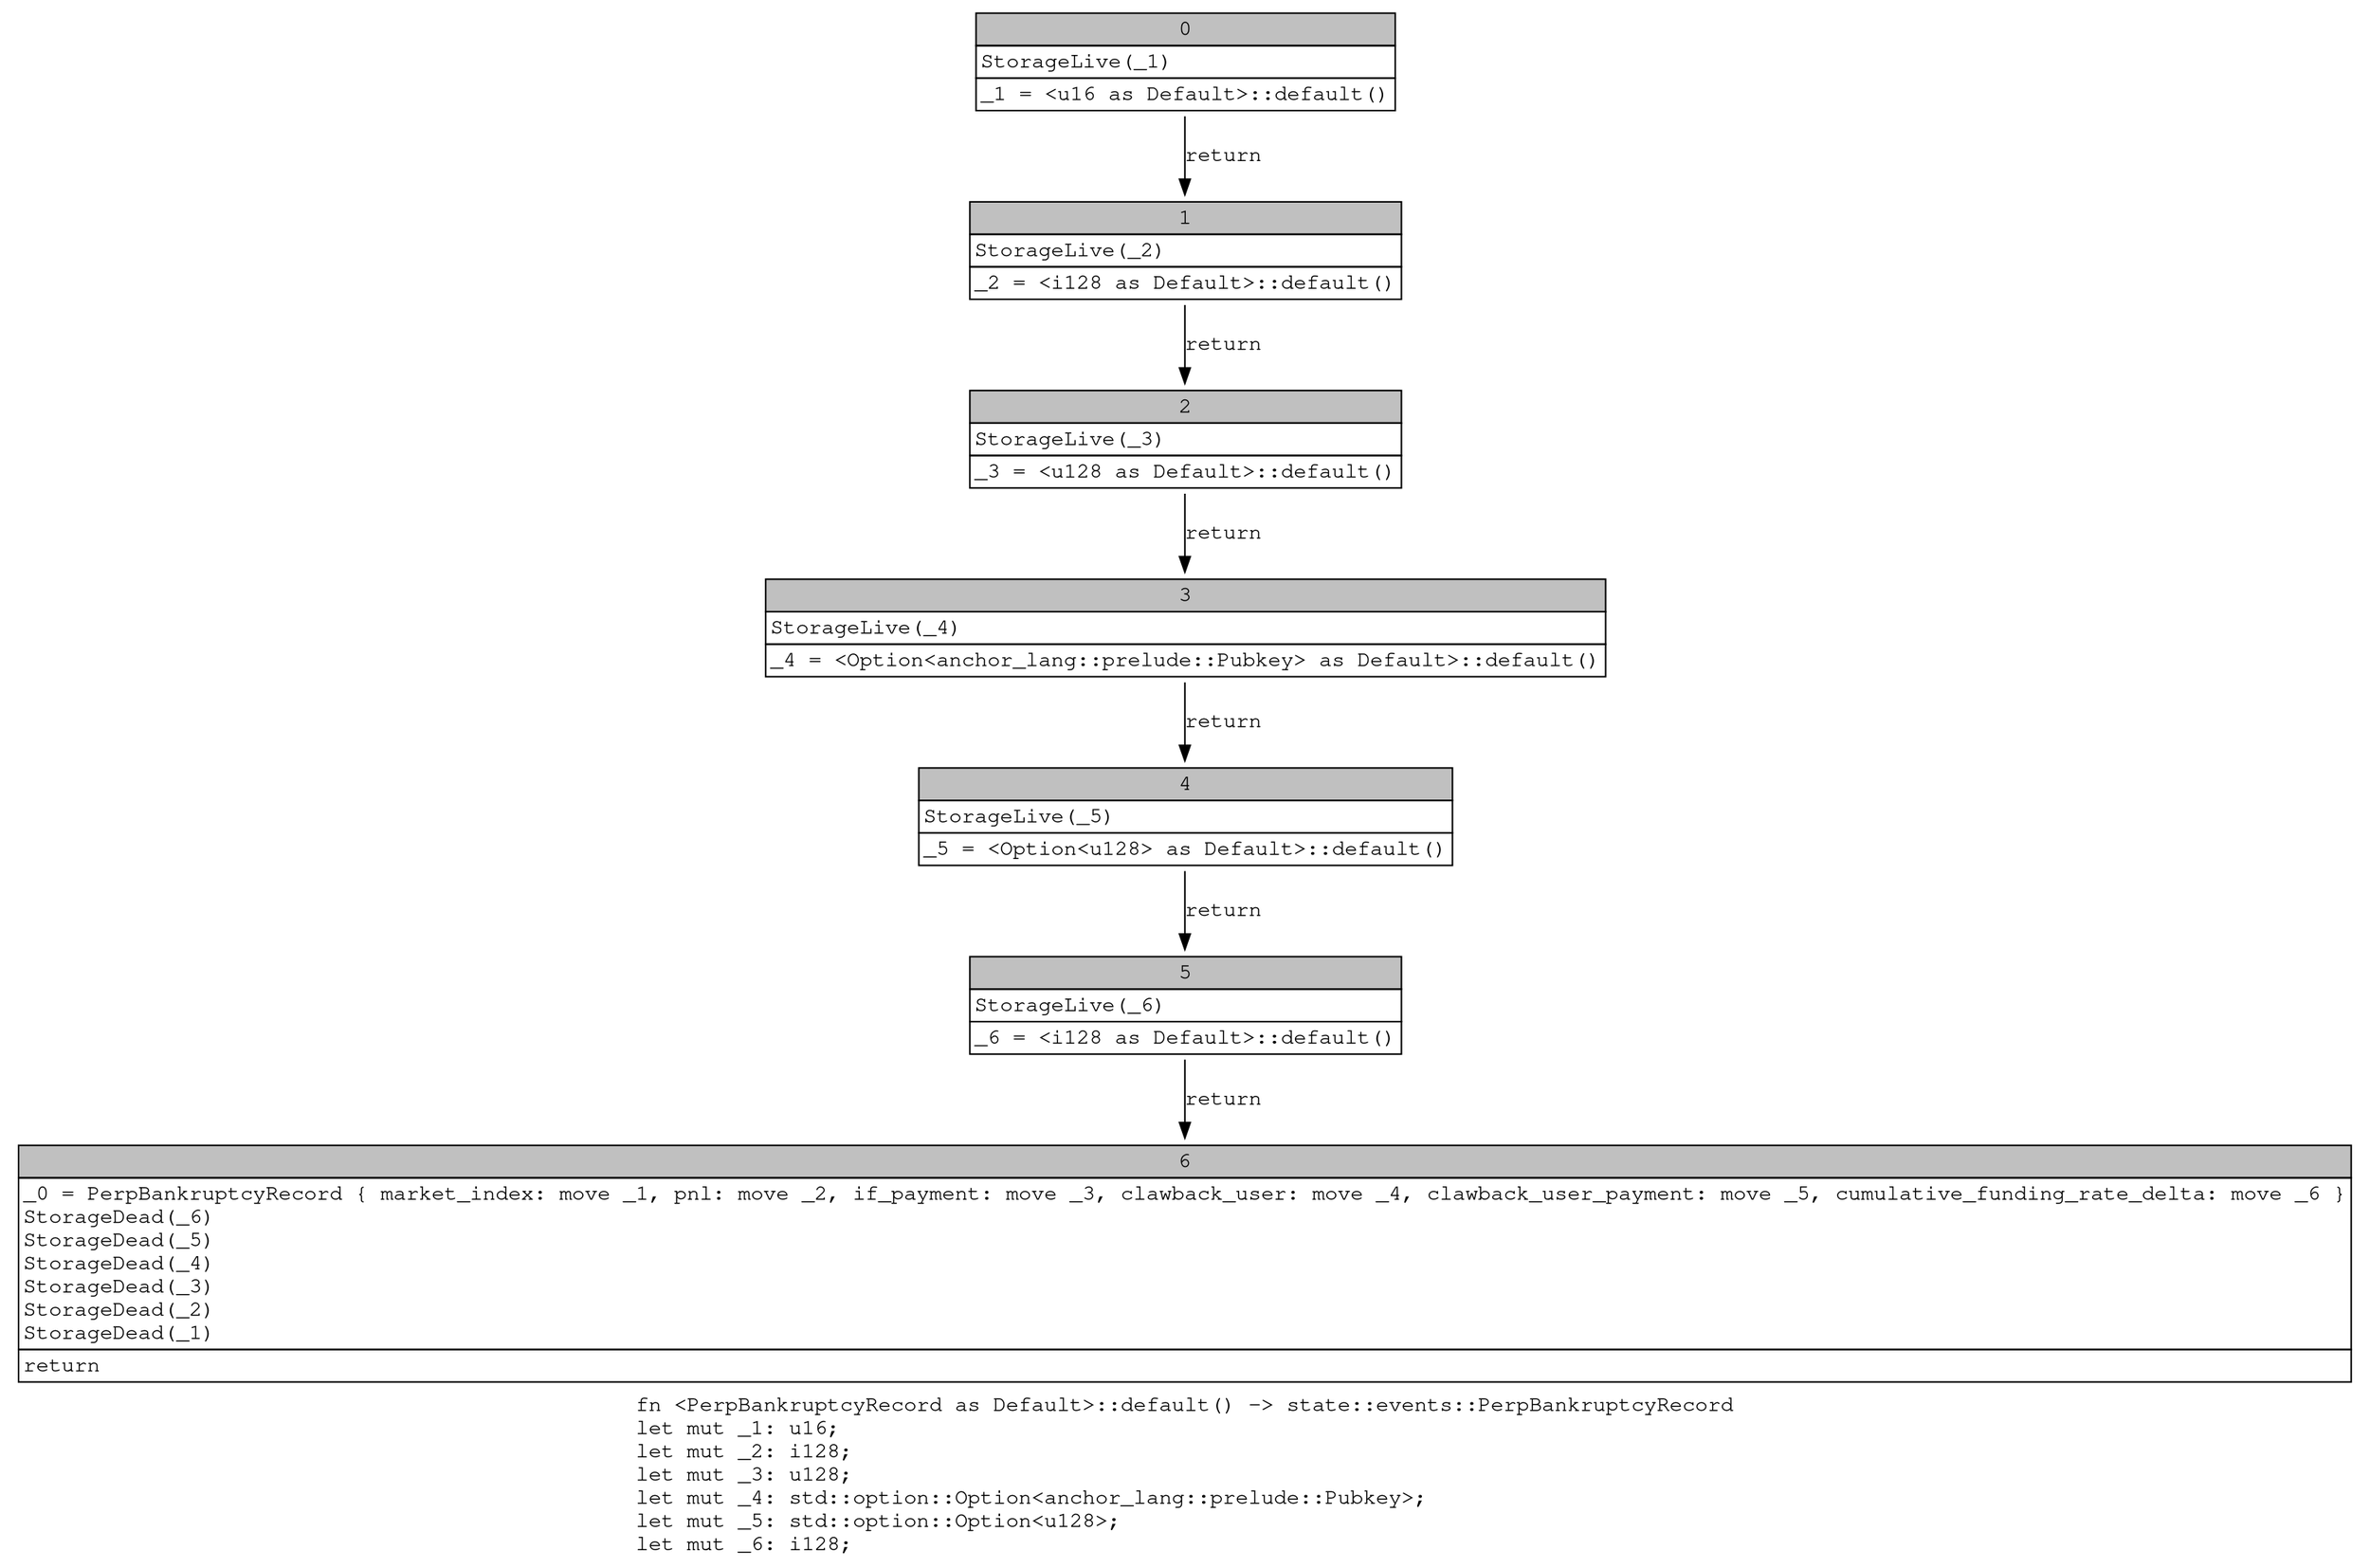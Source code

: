 digraph Mir_0_15838 {
    graph [fontname="Courier, monospace"];
    node [fontname="Courier, monospace"];
    edge [fontname="Courier, monospace"];
    label=<fn &lt;PerpBankruptcyRecord as Default&gt;::default() -&gt; state::events::PerpBankruptcyRecord<br align="left"/>let mut _1: u16;<br align="left"/>let mut _2: i128;<br align="left"/>let mut _3: u128;<br align="left"/>let mut _4: std::option::Option&lt;anchor_lang::prelude::Pubkey&gt;;<br align="left"/>let mut _5: std::option::Option&lt;u128&gt;;<br align="left"/>let mut _6: i128;<br align="left"/>>;
    bb0__0_15838 [shape="none", label=<<table border="0" cellborder="1" cellspacing="0"><tr><td bgcolor="gray" align="center" colspan="1">0</td></tr><tr><td align="left" balign="left">StorageLive(_1)<br/></td></tr><tr><td align="left">_1 = &lt;u16 as Default&gt;::default()</td></tr></table>>];
    bb1__0_15838 [shape="none", label=<<table border="0" cellborder="1" cellspacing="0"><tr><td bgcolor="gray" align="center" colspan="1">1</td></tr><tr><td align="left" balign="left">StorageLive(_2)<br/></td></tr><tr><td align="left">_2 = &lt;i128 as Default&gt;::default()</td></tr></table>>];
    bb2__0_15838 [shape="none", label=<<table border="0" cellborder="1" cellspacing="0"><tr><td bgcolor="gray" align="center" colspan="1">2</td></tr><tr><td align="left" balign="left">StorageLive(_3)<br/></td></tr><tr><td align="left">_3 = &lt;u128 as Default&gt;::default()</td></tr></table>>];
    bb3__0_15838 [shape="none", label=<<table border="0" cellborder="1" cellspacing="0"><tr><td bgcolor="gray" align="center" colspan="1">3</td></tr><tr><td align="left" balign="left">StorageLive(_4)<br/></td></tr><tr><td align="left">_4 = &lt;Option&lt;anchor_lang::prelude::Pubkey&gt; as Default&gt;::default()</td></tr></table>>];
    bb4__0_15838 [shape="none", label=<<table border="0" cellborder="1" cellspacing="0"><tr><td bgcolor="gray" align="center" colspan="1">4</td></tr><tr><td align="left" balign="left">StorageLive(_5)<br/></td></tr><tr><td align="left">_5 = &lt;Option&lt;u128&gt; as Default&gt;::default()</td></tr></table>>];
    bb5__0_15838 [shape="none", label=<<table border="0" cellborder="1" cellspacing="0"><tr><td bgcolor="gray" align="center" colspan="1">5</td></tr><tr><td align="left" balign="left">StorageLive(_6)<br/></td></tr><tr><td align="left">_6 = &lt;i128 as Default&gt;::default()</td></tr></table>>];
    bb6__0_15838 [shape="none", label=<<table border="0" cellborder="1" cellspacing="0"><tr><td bgcolor="gray" align="center" colspan="1">6</td></tr><tr><td align="left" balign="left">_0 = PerpBankruptcyRecord { market_index: move _1, pnl: move _2, if_payment: move _3, clawback_user: move _4, clawback_user_payment: move _5, cumulative_funding_rate_delta: move _6 }<br/>StorageDead(_6)<br/>StorageDead(_5)<br/>StorageDead(_4)<br/>StorageDead(_3)<br/>StorageDead(_2)<br/>StorageDead(_1)<br/></td></tr><tr><td align="left">return</td></tr></table>>];
    bb0__0_15838 -> bb1__0_15838 [label="return"];
    bb1__0_15838 -> bb2__0_15838 [label="return"];
    bb2__0_15838 -> bb3__0_15838 [label="return"];
    bb3__0_15838 -> bb4__0_15838 [label="return"];
    bb4__0_15838 -> bb5__0_15838 [label="return"];
    bb5__0_15838 -> bb6__0_15838 [label="return"];
}
